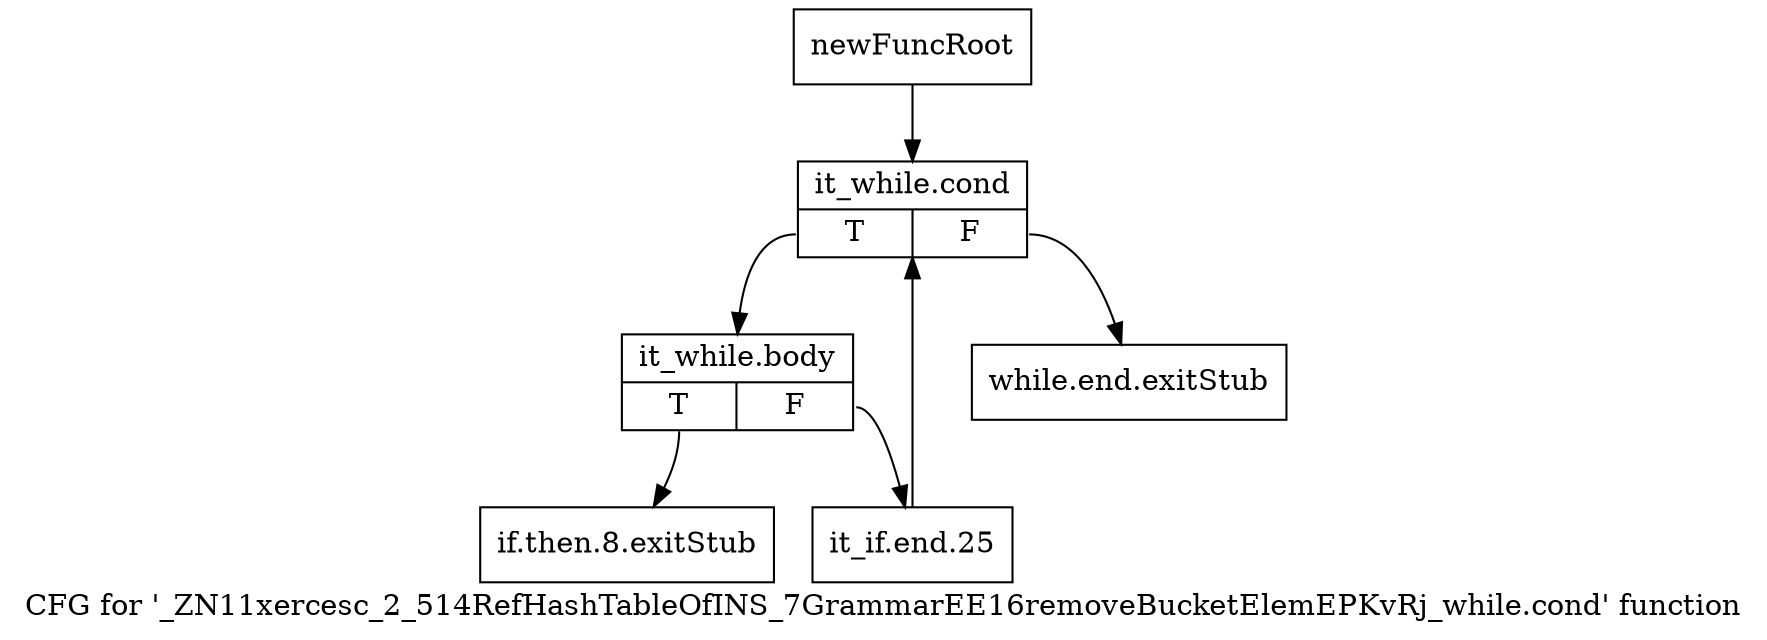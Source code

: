 digraph "CFG for '_ZN11xercesc_2_514RefHashTableOfINS_7GrammarEE16removeBucketElemEPKvRj_while.cond' function" {
	label="CFG for '_ZN11xercesc_2_514RefHashTableOfINS_7GrammarEE16removeBucketElemEPKvRj_while.cond' function";

	Node0x989ea50 [shape=record,label="{newFuncRoot}"];
	Node0x989ea50 -> Node0x989eb40;
	Node0x989eaa0 [shape=record,label="{while.end.exitStub}"];
	Node0x989eaf0 [shape=record,label="{if.then.8.exitStub}"];
	Node0x989eb40 [shape=record,label="{it_while.cond|{<s0>T|<s1>F}}"];
	Node0x989eb40:s0 -> Node0x989eb90;
	Node0x989eb40:s1 -> Node0x989eaa0;
	Node0x989eb90 [shape=record,label="{it_while.body|{<s0>T|<s1>F}}"];
	Node0x989eb90:s0 -> Node0x989eaf0;
	Node0x989eb90:s1 -> Node0x989ebe0;
	Node0x989ebe0 [shape=record,label="{it_if.end.25}"];
	Node0x989ebe0 -> Node0x989eb40;
}
